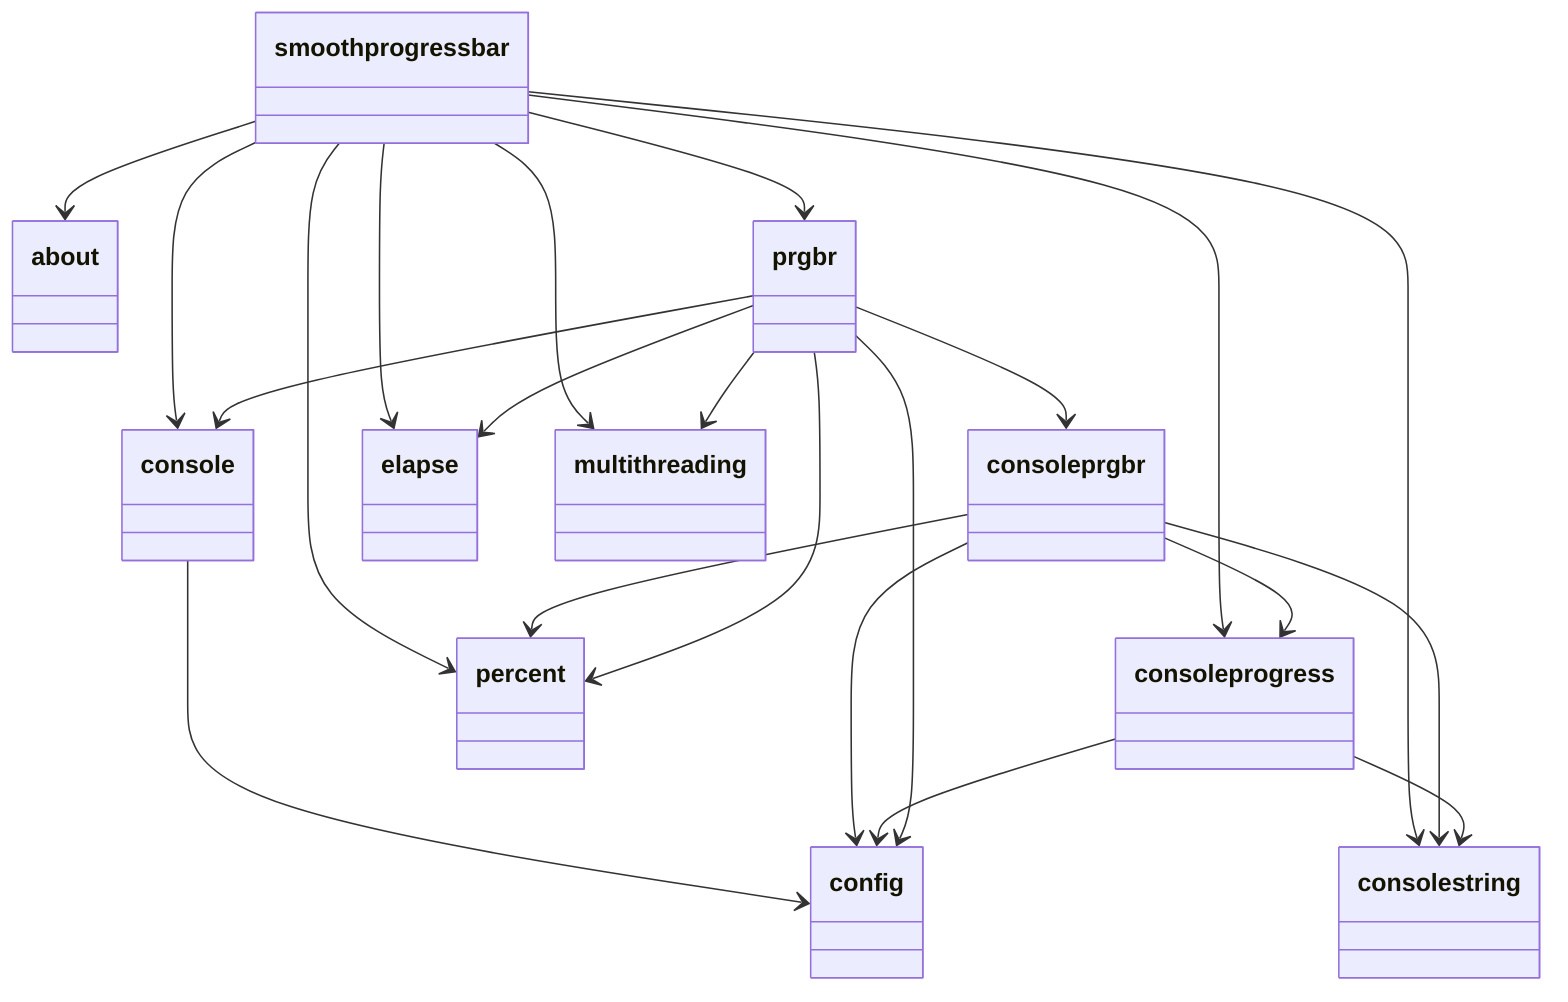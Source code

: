 classDiagram
  class smoothprogressbar {
  }
  class __about__ {
  }
  class __config__ {
  }
  class console {
  }
  class consoleprgbr {
  }
  class consoleprogress {
  }
  class consolestring {
  }
  class elapse {
  }
  class multithreading {
  }
  class percent {
  }
  class prgbr {
  }
  smoothprogressbar --> __about__
  smoothprogressbar --> console
  smoothprogressbar --> consoleprogress
  smoothprogressbar --> consolestring
  smoothprogressbar --> elapse
  smoothprogressbar --> multithreading
  smoothprogressbar --> percent
  smoothprogressbar --> prgbr
  console --> __config__
  consoleprgbr --> __config__
  consoleprgbr --> consoleprogress
  consoleprgbr --> consolestring
  consoleprgbr --> percent
  consoleprogress --> __config__
  consoleprogress --> consolestring
  prgbr --> __config__
  prgbr --> console
  prgbr --> consoleprgbr
  prgbr --> elapse
  prgbr --> multithreading
  prgbr --> percent